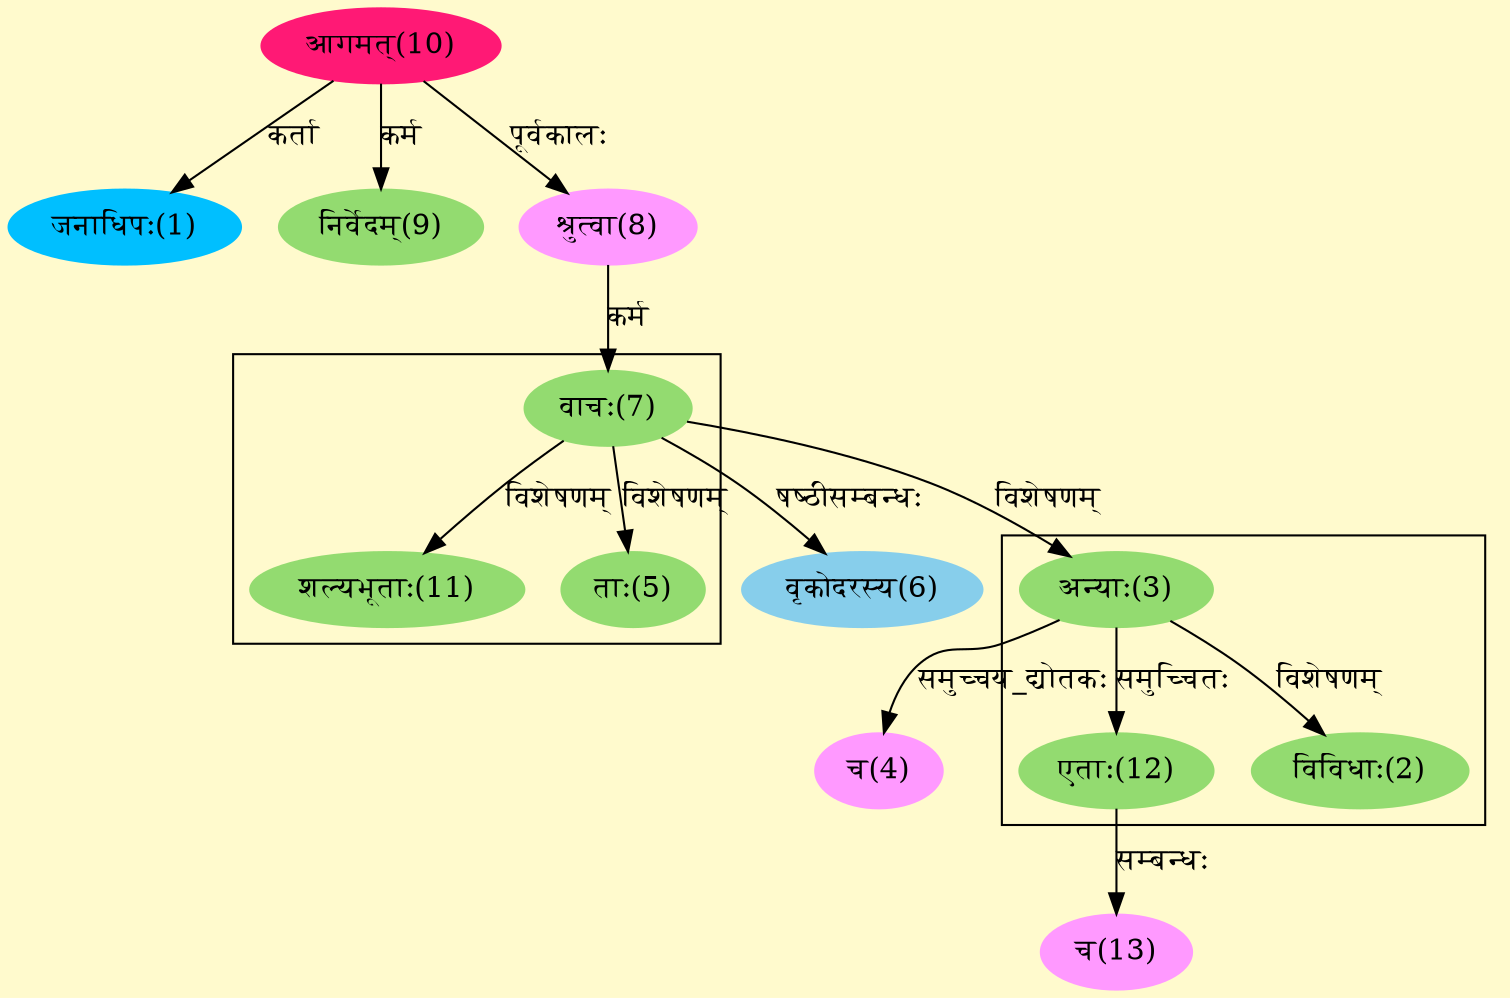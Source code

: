 digraph G{
rankdir=BT;
 compound=true;
 bgcolor="lemonchiffon1";

subgraph cluster_1{
Node2 [style=filled, color="#93DB70" label = "विविधाः(2)"]
Node3 [style=filled, color="#93DB70" label = "अन्याः(3)"]
Node12 [style=filled, color="#93DB70" label = "एता:(12)"]

}

subgraph cluster_2{
Node3 [style=filled, color="#93DB70" label = "अन्याः(3)"]
Node7 [style=filled, color="#93DB70" label = "वाचः(7)"]
Node5 [style=filled, color="#93DB70" label = "ताः(5)"]
Node11 [style=filled, color="#93DB70" label = "शल्यभूताः(11)"]
Node12 [style=filled, color="#93DB70" label = "एता:(12)"]

}
Node1 [style=filled, color="#00BFFF" label = "जनाधिपः(1)"]
Node10 [style=filled, color="#FF1975" label = "आगमत्(10)"]
Node4 [style=filled, color="#FF99FF" label = "च(4)"]
Node3 [style=filled, color="#93DB70" label = "अन्याः(3)"]
Node6 [style=filled, color="#87CEEB" label = "वृकोदरस्य(6)"]
Node7 [style=filled, color="#93DB70" label = "वाचः(7)"]
Node8 [style=filled, color="#FF99FF" label = "श्रुत्वा(8)"]
Node9 [style=filled, color="#93DB70" label = "निर्वेदम्(9)"]
Node [style=filled, color="" label = ""]
Node13 [style=filled, color="#FF99FF" label = "च(13)"]
Node12 [style=filled, color="#93DB70" label = "एता:(12)"]
/* Start of Relations section */

Node1 -> Node10 [  label="कर्ता"  dir="back" ]
Node2 -> Node3 [  label="विशेषणम्"  dir="back" ]
Node3 -> Node7 [  label="विशेषणम्"  dir="back" ]
Node4 -> Node3 [  label="समुच्चय_द्योतकः"  dir="back" ]
Node5 -> Node7 [  label="विशेषणम्"  dir="back" ]
Node6 -> Node7 [  label="षष्ठीसम्बन्धः"  dir="back" ]
Node7 -> Node8 [  label="कर्म"  dir="back" ]
Node8 -> Node10 [  label="पूर्वकालः"  dir="back" ]
Node9 -> Node10 [  label="कर्म"  dir="back" ]
Node11 -> Node7 [  label="विशेषणम्"  dir="back" ]
Node12 -> Node3 [  label="समुच्चितः"  dir="back" ]
Node13 -> Node12 [  label="सम्बन्धः"  dir="back" ]
}
